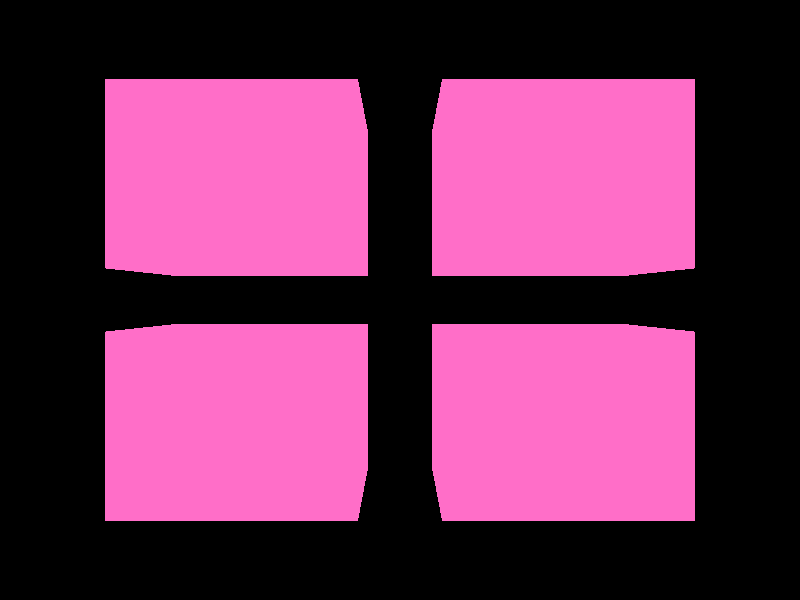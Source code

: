 // Persistence Of Vision raytracer version 3.0 sample file.

#version 3.0
global_settings { assumed_gamma 2.2 }


#include "colors.inc"
#include "textures.inc"
#include "shapes.inc"

// CAMERA POSITION
camera {
 right      < -1, 0, 0 > 
 up         < 0, 1, 0 > 
 direction  < 0, 0, 1 > 
 location   < 0, 0, 5.5 > 
 look_at    < 0, 0, 0 > 
}
// LIGHT _light3
light_source { < 0, 0.5, 21.625 > 
color White
}

// LIGHT _light4
light_source { < -10, 10, 10 > 
color White
}

// BOX _box0
box { < -0.5, -0.5, -0.5>,
 < 0.5, 0.5, 0.5>
 texture { pigment { color NeonPink } }
 scale  < 1.5, 1.5, 1.5 > 
 rotate  < 0, -clock*90, -clock*90 > 
 translate  < 1, 1, 0 > 
 }


// BOX _box0_0
box { < -0.5, -0.5, -0.5>,
 < 0.5, 0.5, 0.5>
 texture { pigment { color NeonPink } }
 scale  < 1.5, 1.5, 1.5 > 
 rotate  < 0, clock*90, clock*90 > 
 translate  < 1, -1, 0 > 
 }


// BOX _box0_1
box { < -0.5, -0.5, -0.5>,
 < 0.5, 0.5, 0.5>
 texture { pigment { color NeonPink } }
 scale  < 1.5, 1.5, 1.5 > 
 rotate  < 0, -clock*90, -clock*90 > 
 translate  < -1, -1, 0 > 
 }


// BOX _box0_1_2
box { < -0.5, -0.5, -0.5>,
 < 0.5, 0.5, 0.5>
 texture { pigment { color NeonPink } }
 scale  < 1.5, 1.5, 1.5 > 
 rotate  < 0, clock*90, clock*90 > 
 translate  < -1, 1, 0 > 
 }
